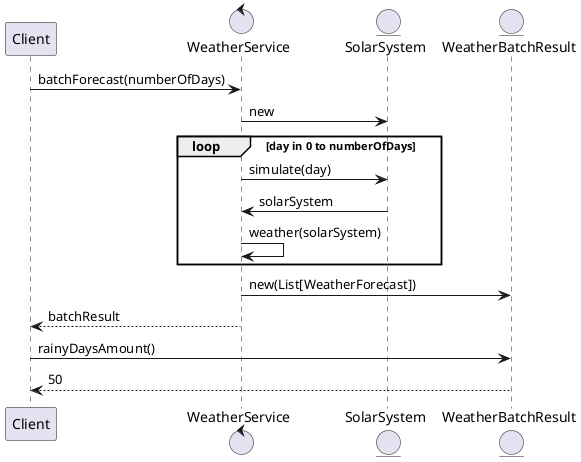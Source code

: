 @startuml

participant Client as C

control WeatherService as WS



entity SolarSystem as SS

entity WeatherBatchResult as WBR


C -> WS: batchForecast(numberOfDays)

WS -> SS :new

loop day in 0 to numberOfDays

WS -> SS :simulate(day)
SS -> WS : solarSystem
WS -> WS: weather(solarSystem)


end

WS -> WBR :new(List[WeatherForecast])
WS --> C :batchResult

C -> WBR : rainyDaysAmount()
WBR --> C: 50


@enduml